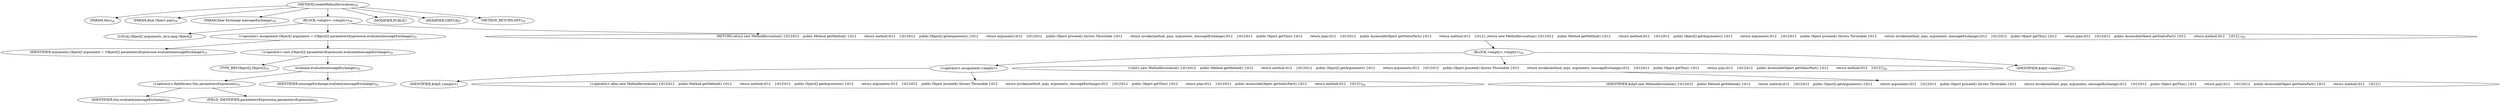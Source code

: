 digraph "createMethodInvocation" {  
"95" [label = <(METHOD,createMethodInvocation)<SUB>54</SUB>> ]
"96" [label = <(PARAM,this)<SUB>54</SUB>> ]
"97" [label = <(PARAM,final Object pojo)<SUB>54</SUB>> ]
"98" [label = <(PARAM,final Exchange messageExchange)<SUB>54</SUB>> ]
"99" [label = <(BLOCK,&lt;empty&gt;,&lt;empty&gt;)<SUB>54</SUB>> ]
"100" [label = <(LOCAL,Object[] arguments: java.lang.Object[])> ]
"101" [label = <(&lt;operator&gt;.assignment,Object[] arguments = (Object[]) parametersExpression.evaluate(messageExchange))<SUB>55</SUB>> ]
"102" [label = <(IDENTIFIER,arguments,Object[] arguments = (Object[]) parametersExpression.evaluate(messageExchange))<SUB>55</SUB>> ]
"103" [label = <(&lt;operator&gt;.cast,(Object[]) parametersExpression.evaluate(messageExchange))<SUB>55</SUB>> ]
"104" [label = <(TYPE_REF,Object[],Object[])<SUB>55</SUB>> ]
"105" [label = <(evaluate,evaluate(messageExchange))<SUB>55</SUB>> ]
"106" [label = <(&lt;operator&gt;.fieldAccess,this.parametersExpression)<SUB>55</SUB>> ]
"107" [label = <(IDENTIFIER,this,evaluate(messageExchange))<SUB>55</SUB>> ]
"108" [label = <(FIELD_IDENTIFIER,parametersExpression,parametersExpression)<SUB>55</SUB>> ]
"109" [label = <(IDENTIFIER,messageExchange,evaluate(messageExchange))<SUB>55</SUB>> ]
"110" [label = <(RETURN,return new MethodInvocation() {\012\012    public Method getMethod() {\012        return method;\012    }\012\012    public Object[] getArguments() {\012        return arguments;\012    }\012\012    public Object proceed() throws Throwable {\012        return invoke(method, pojo, arguments, messageExchange);\012    }\012\012    public Object getThis() {\012        return pojo;\012    }\012\012    public AccessibleObject getStaticPart() {\012        return method;\012    }\012};,return new MethodInvocation() {\012\012    public Method getMethod() {\012        return method;\012    }\012\012    public Object[] getArguments() {\012        return arguments;\012    }\012\012    public Object proceed() throws Throwable {\012        return invoke(method, pojo, arguments, messageExchange);\012    }\012\012    public Object getThis() {\012        return pojo;\012    }\012\012    public AccessibleObject getStaticPart() {\012        return method;\012    }\012};)<SUB>56</SUB>> ]
"111" [label = <(BLOCK,&lt;empty&gt;,&lt;empty&gt;)<SUB>56</SUB>> ]
"112" [label = <(&lt;operator&gt;.assignment,&lt;empty&gt;)> ]
"113" [label = <(IDENTIFIER,$obj0,&lt;empty&gt;)> ]
"114" [label = <(&lt;operator&gt;.alloc,new MethodInvocation() {\012\012    public Method getMethod() {\012        return method;\012    }\012\012    public Object[] getArguments() {\012        return arguments;\012    }\012\012    public Object proceed() throws Throwable {\012        return invoke(method, pojo, arguments, messageExchange);\012    }\012\012    public Object getThis() {\012        return pojo;\012    }\012\012    public AccessibleObject getStaticPart() {\012        return method;\012    }\012})<SUB>56</SUB>> ]
"115" [label = <(&lt;init&gt;,new MethodInvocation() {\012\012    public Method getMethod() {\012        return method;\012    }\012\012    public Object[] getArguments() {\012        return arguments;\012    }\012\012    public Object proceed() throws Throwable {\012        return invoke(method, pojo, arguments, messageExchange);\012    }\012\012    public Object getThis() {\012        return pojo;\012    }\012\012    public AccessibleObject getStaticPart() {\012        return method;\012    }\012})<SUB>56</SUB>> ]
"116" [label = <(IDENTIFIER,$obj0,new MethodInvocation() {\012\012    public Method getMethod() {\012        return method;\012    }\012\012    public Object[] getArguments() {\012        return arguments;\012    }\012\012    public Object proceed() throws Throwable {\012        return invoke(method, pojo, arguments, messageExchange);\012    }\012\012    public Object getThis() {\012        return pojo;\012    }\012\012    public AccessibleObject getStaticPart() {\012        return method;\012    }\012})> ]
"117" [label = <(IDENTIFIER,$obj0,&lt;empty&gt;)> ]
"118" [label = <(MODIFIER,PUBLIC)> ]
"119" [label = <(MODIFIER,VIRTUAL)> ]
"120" [label = <(METHOD_RETURN,ANY)<SUB>54</SUB>> ]
  "95" -> "96" 
  "95" -> "97" 
  "95" -> "98" 
  "95" -> "99" 
  "95" -> "118" 
  "95" -> "119" 
  "95" -> "120" 
  "99" -> "100" 
  "99" -> "101" 
  "99" -> "110" 
  "101" -> "102" 
  "101" -> "103" 
  "103" -> "104" 
  "103" -> "105" 
  "105" -> "106" 
  "105" -> "109" 
  "106" -> "107" 
  "106" -> "108" 
  "110" -> "111" 
  "111" -> "112" 
  "111" -> "115" 
  "111" -> "117" 
  "112" -> "113" 
  "112" -> "114" 
  "115" -> "116" 
}
